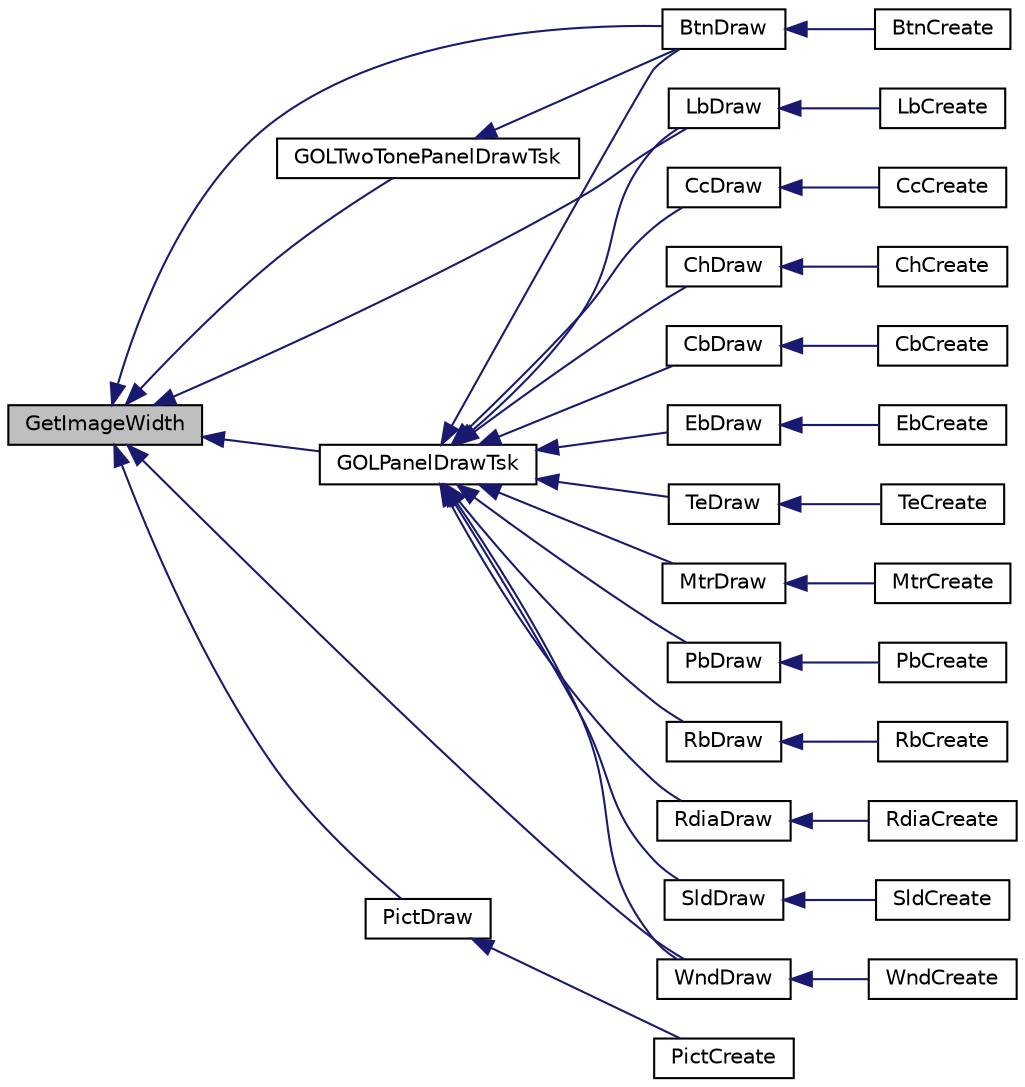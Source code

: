digraph "GetImageWidth"
{
  edge [fontname="Helvetica",fontsize="10",labelfontname="Helvetica",labelfontsize="10"];
  node [fontname="Helvetica",fontsize="10",shape=record];
  rankdir="LR";
  Node1 [label="GetImageWidth",height=0.2,width=0.4,color="black", fillcolor="grey75", style="filled", fontcolor="black"];
  Node1 -> Node2 [dir="back",color="midnightblue",fontsize="10",style="solid",fontname="Helvetica"];
  Node2 [label="BtnDraw",height=0.2,width=0.4,color="black", fillcolor="white", style="filled",URL="$_button_8h.html#abbe1146f1099bd0efcd920b38e48f7c0"];
  Node2 -> Node3 [dir="back",color="midnightblue",fontsize="10",style="solid",fontname="Helvetica"];
  Node3 [label="BtnCreate",height=0.2,width=0.4,color="black", fillcolor="white", style="filled",URL="$_button_8h.html#a58bae4324dd2fe73c331fbcde3e997e0"];
  Node1 -> Node4 [dir="back",color="midnightblue",fontsize="10",style="solid",fontname="Helvetica"];
  Node4 [label="GOLPanelDrawTsk",height=0.2,width=0.4,color="black", fillcolor="white", style="filled",URL="$_g_o_l_8h.html#a9d993f570a5a333450b08addacdfc974"];
  Node4 -> Node2 [dir="back",color="midnightblue",fontsize="10",style="solid",fontname="Helvetica"];
  Node4 -> Node5 [dir="back",color="midnightblue",fontsize="10",style="solid",fontname="Helvetica"];
  Node5 [label="ChDraw",height=0.2,width=0.4,color="black", fillcolor="white", style="filled",URL="$_chart_8h.html#ae94d3144d62a125f960cc138130721bb"];
  Node5 -> Node6 [dir="back",color="midnightblue",fontsize="10",style="solid",fontname="Helvetica"];
  Node6 [label="ChCreate",height=0.2,width=0.4,color="black", fillcolor="white", style="filled",URL="$_chart_8h.html#a5acd1aa33b2b87e8c6d976c1bcdfadf9"];
  Node4 -> Node7 [dir="back",color="midnightblue",fontsize="10",style="solid",fontname="Helvetica"];
  Node7 [label="CbDraw",height=0.2,width=0.4,color="black", fillcolor="white", style="filled",URL="$_check_box_8h.html#a3e8cd29f18ad886f66c756f4306bc077"];
  Node7 -> Node8 [dir="back",color="midnightblue",fontsize="10",style="solid",fontname="Helvetica"];
  Node8 [label="CbCreate",height=0.2,width=0.4,color="black", fillcolor="white", style="filled",URL="$_check_box_8h.html#a2c9fec16e1cac381a73d28038c7b6747"];
  Node4 -> Node9 [dir="back",color="midnightblue",fontsize="10",style="solid",fontname="Helvetica"];
  Node9 [label="EbDraw",height=0.2,width=0.4,color="black", fillcolor="white", style="filled",URL="$_edit_box_8h.html#aa62476b8c9ee6fd4acade2e21c4b2adb"];
  Node9 -> Node10 [dir="back",color="midnightblue",fontsize="10",style="solid",fontname="Helvetica"];
  Node10 [label="EbCreate",height=0.2,width=0.4,color="black", fillcolor="white", style="filled",URL="$_edit_box_8h.html#a3f6da3c8eb9028edaaae00dc7dbe38a5"];
  Node4 -> Node11 [dir="back",color="midnightblue",fontsize="10",style="solid",fontname="Helvetica"];
  Node11 [label="LbDraw",height=0.2,width=0.4,color="black", fillcolor="white", style="filled",URL="$_list_box_8h.html#a758bba266f1d0788d9a0c4b97b7c64da"];
  Node11 -> Node12 [dir="back",color="midnightblue",fontsize="10",style="solid",fontname="Helvetica"];
  Node12 [label="LbCreate",height=0.2,width=0.4,color="black", fillcolor="white", style="filled",URL="$_list_box_8h.html#a46b6f8a76f784014b5f7dbee460a6cf9"];
  Node4 -> Node13 [dir="back",color="midnightblue",fontsize="10",style="solid",fontname="Helvetica"];
  Node13 [label="MtrDraw",height=0.2,width=0.4,color="black", fillcolor="white", style="filled",URL="$_meter_8h.html#a8b28060425794f091c24f355326272dd"];
  Node13 -> Node14 [dir="back",color="midnightblue",fontsize="10",style="solid",fontname="Helvetica"];
  Node14 [label="MtrCreate",height=0.2,width=0.4,color="black", fillcolor="white", style="filled",URL="$_meter_8h.html#ab024a60648ca28bfb3ef8180df871ca0"];
  Node4 -> Node15 [dir="back",color="midnightblue",fontsize="10",style="solid",fontname="Helvetica"];
  Node15 [label="PbDraw",height=0.2,width=0.4,color="black", fillcolor="white", style="filled",URL="$_progress_bar_8h.html#a5afb6fade21d0a76246e6e38a656b5a8"];
  Node15 -> Node16 [dir="back",color="midnightblue",fontsize="10",style="solid",fontname="Helvetica"];
  Node16 [label="PbCreate",height=0.2,width=0.4,color="black", fillcolor="white", style="filled",URL="$_progress_bar_8h.html#a8946d265b423560fb9120376bf0c1afd"];
  Node4 -> Node17 [dir="back",color="midnightblue",fontsize="10",style="solid",fontname="Helvetica"];
  Node17 [label="RbDraw",height=0.2,width=0.4,color="black", fillcolor="white", style="filled",URL="$_radio_button_8h.html#afc75c4b3bf496f30884ea9219baa3957"];
  Node17 -> Node18 [dir="back",color="midnightblue",fontsize="10",style="solid",fontname="Helvetica"];
  Node18 [label="RbCreate",height=0.2,width=0.4,color="black", fillcolor="white", style="filled",URL="$_radio_button_8h.html#a4bed4cf89c510288f46f65e2ecb8b3eb"];
  Node4 -> Node19 [dir="back",color="midnightblue",fontsize="10",style="solid",fontname="Helvetica"];
  Node19 [label="RdiaDraw",height=0.2,width=0.4,color="black", fillcolor="white", style="filled",URL="$_round_dial_8h.html#a3581ef42840e731d0edfaa819da8ce63"];
  Node19 -> Node20 [dir="back",color="midnightblue",fontsize="10",style="solid",fontname="Helvetica"];
  Node20 [label="RdiaCreate",height=0.2,width=0.4,color="black", fillcolor="white", style="filled",URL="$_round_dial_8h.html#a110b820e88b0eb66d71588860795295c"];
  Node4 -> Node21 [dir="back",color="midnightblue",fontsize="10",style="solid",fontname="Helvetica"];
  Node21 [label="SldDraw",height=0.2,width=0.4,color="black", fillcolor="white", style="filled",URL="$_slider_8h.html#a7c047563deea387da3510b081ccc2bd9"];
  Node21 -> Node22 [dir="back",color="midnightblue",fontsize="10",style="solid",fontname="Helvetica"];
  Node22 [label="SldCreate",height=0.2,width=0.4,color="black", fillcolor="white", style="filled",URL="$_slider_8h.html#a2c24b3f670799ef372288caba9811afd"];
  Node4 -> Node23 [dir="back",color="midnightblue",fontsize="10",style="solid",fontname="Helvetica"];
  Node23 [label="CcDraw",height=0.2,width=0.4,color="black", fillcolor="white", style="filled",URL="$_template_8h.html#a14d0f0ccb95a948abb43bcef8e93e7ee"];
  Node23 -> Node24 [dir="back",color="midnightblue",fontsize="10",style="solid",fontname="Helvetica"];
  Node24 [label="CcCreate",height=0.2,width=0.4,color="black", fillcolor="white", style="filled",URL="$_template_8h.html#a43d0c1eb24681ea202a84d5f5fab6fec"];
  Node4 -> Node25 [dir="back",color="midnightblue",fontsize="10",style="solid",fontname="Helvetica"];
  Node25 [label="TeDraw",height=0.2,width=0.4,color="black", fillcolor="white", style="filled",URL="$_text_entry_8h.html#a8bdd75439fcce4ea923987097241c6ce"];
  Node25 -> Node26 [dir="back",color="midnightblue",fontsize="10",style="solid",fontname="Helvetica"];
  Node26 [label="TeCreate",height=0.2,width=0.4,color="black", fillcolor="white", style="filled",URL="$_text_entry_8h.html#af1d2045c270eadb98c741942dabfa52a"];
  Node4 -> Node27 [dir="back",color="midnightblue",fontsize="10",style="solid",fontname="Helvetica"];
  Node27 [label="WndDraw",height=0.2,width=0.4,color="black", fillcolor="white", style="filled",URL="$_window_8h.html#a906e624492d1bad972d4b4f8fe475f6e"];
  Node27 -> Node28 [dir="back",color="midnightblue",fontsize="10",style="solid",fontname="Helvetica"];
  Node28 [label="WndCreate",height=0.2,width=0.4,color="black", fillcolor="white", style="filled",URL="$_window_8h.html#a7ec95799039f19ed96e2f62bb1ea877f"];
  Node1 -> Node29 [dir="back",color="midnightblue",fontsize="10",style="solid",fontname="Helvetica"];
  Node29 [label="GOLTwoTonePanelDrawTsk",height=0.2,width=0.4,color="black", fillcolor="white", style="filled",URL="$_g_o_l_8h.html#aa7ccc95ac01cf3e2c78200e7e791cf72"];
  Node29 -> Node2 [dir="back",color="midnightblue",fontsize="10",style="solid",fontname="Helvetica"];
  Node1 -> Node11 [dir="back",color="midnightblue",fontsize="10",style="solid",fontname="Helvetica"];
  Node1 -> Node30 [dir="back",color="midnightblue",fontsize="10",style="solid",fontname="Helvetica"];
  Node30 [label="PictDraw",height=0.2,width=0.4,color="black", fillcolor="white", style="filled",URL="$_picture_8h.html#a317a09c3c5d88b43a8473d9f3cd29475"];
  Node30 -> Node31 [dir="back",color="midnightblue",fontsize="10",style="solid",fontname="Helvetica"];
  Node31 [label="PictCreate",height=0.2,width=0.4,color="black", fillcolor="white", style="filled",URL="$_picture_8h.html#ae3b4b7d30eb65f8efa26f2f46911f8ac"];
  Node1 -> Node27 [dir="back",color="midnightblue",fontsize="10",style="solid",fontname="Helvetica"];
}
